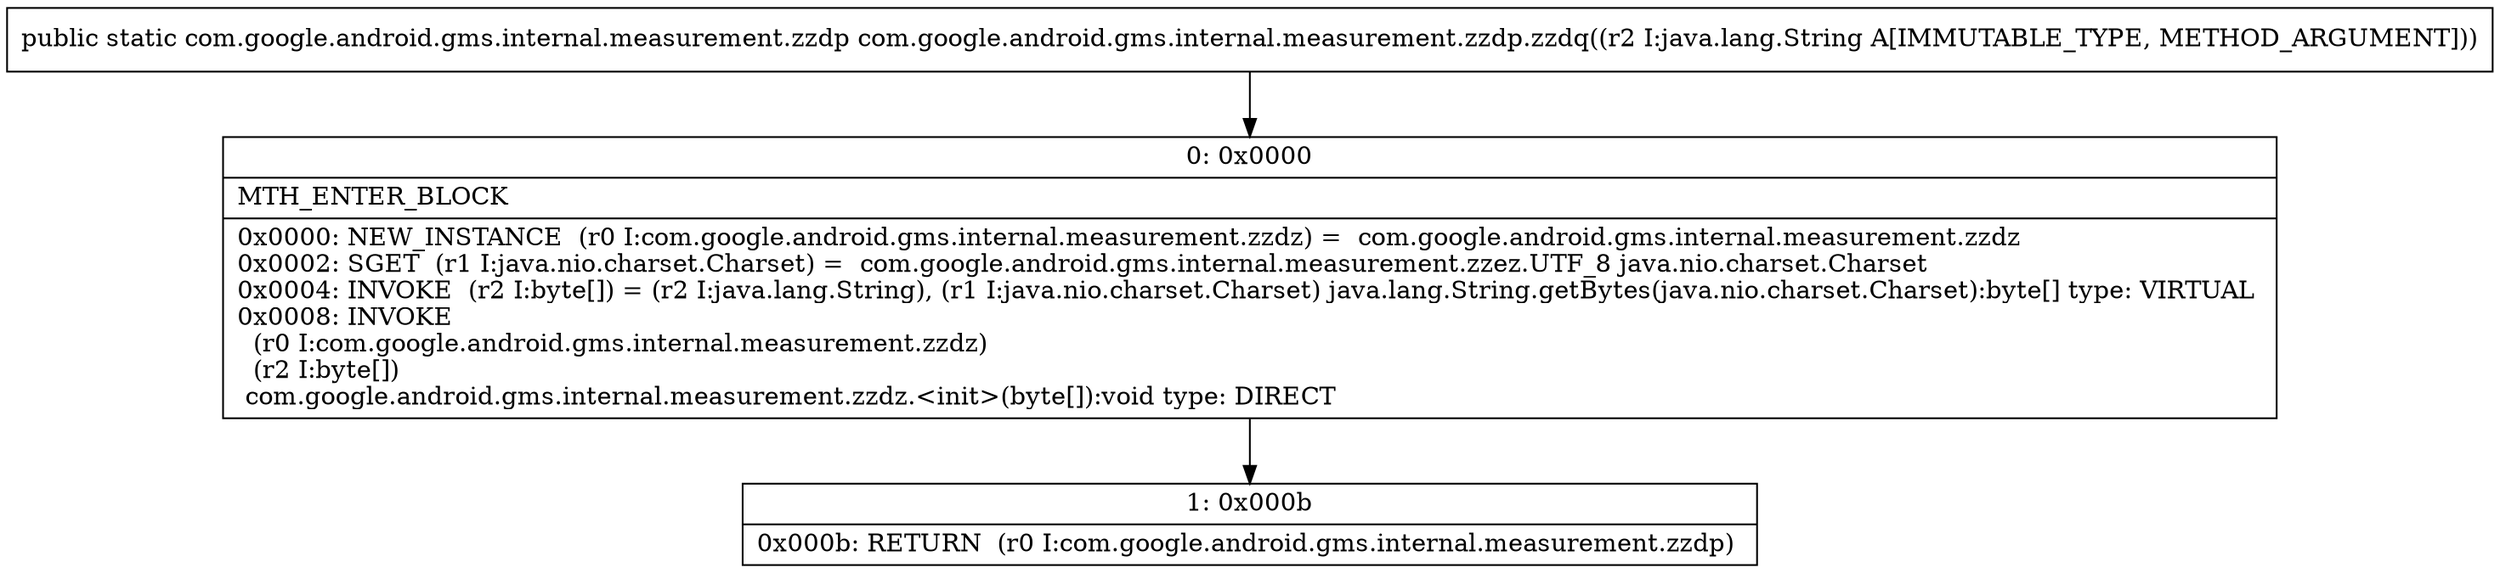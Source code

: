 digraph "CFG forcom.google.android.gms.internal.measurement.zzdp.zzdq(Ljava\/lang\/String;)Lcom\/google\/android\/gms\/internal\/measurement\/zzdp;" {
Node_0 [shape=record,label="{0\:\ 0x0000|MTH_ENTER_BLOCK\l|0x0000: NEW_INSTANCE  (r0 I:com.google.android.gms.internal.measurement.zzdz) =  com.google.android.gms.internal.measurement.zzdz \l0x0002: SGET  (r1 I:java.nio.charset.Charset) =  com.google.android.gms.internal.measurement.zzez.UTF_8 java.nio.charset.Charset \l0x0004: INVOKE  (r2 I:byte[]) = (r2 I:java.lang.String), (r1 I:java.nio.charset.Charset) java.lang.String.getBytes(java.nio.charset.Charset):byte[] type: VIRTUAL \l0x0008: INVOKE  \l  (r0 I:com.google.android.gms.internal.measurement.zzdz)\l  (r2 I:byte[])\l com.google.android.gms.internal.measurement.zzdz.\<init\>(byte[]):void type: DIRECT \l}"];
Node_1 [shape=record,label="{1\:\ 0x000b|0x000b: RETURN  (r0 I:com.google.android.gms.internal.measurement.zzdp) \l}"];
MethodNode[shape=record,label="{public static com.google.android.gms.internal.measurement.zzdp com.google.android.gms.internal.measurement.zzdp.zzdq((r2 I:java.lang.String A[IMMUTABLE_TYPE, METHOD_ARGUMENT])) }"];
MethodNode -> Node_0;
Node_0 -> Node_1;
}

